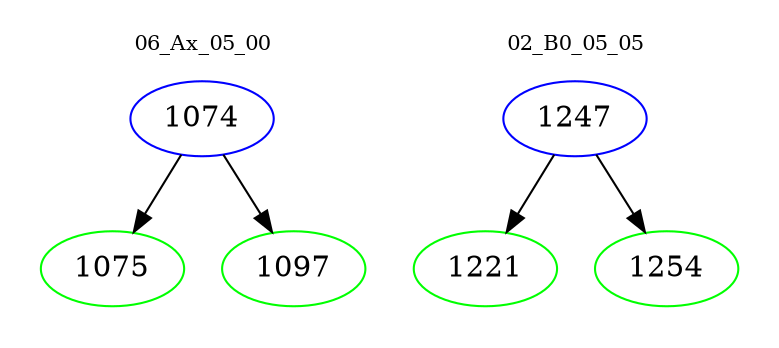 digraph{
subgraph cluster_0 {
color = white
label = "06_Ax_05_00";
fontsize=10;
T0_1074 [label="1074", color="blue"]
T0_1074 -> T0_1075 [color="black"]
T0_1075 [label="1075", color="green"]
T0_1074 -> T0_1097 [color="black"]
T0_1097 [label="1097", color="green"]
}
subgraph cluster_1 {
color = white
label = "02_B0_05_05";
fontsize=10;
T1_1247 [label="1247", color="blue"]
T1_1247 -> T1_1221 [color="black"]
T1_1221 [label="1221", color="green"]
T1_1247 -> T1_1254 [color="black"]
T1_1254 [label="1254", color="green"]
}
}
